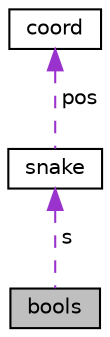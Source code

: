 digraph "bools"
{
  edge [fontname="Helvetica",fontsize="10",labelfontname="Helvetica",labelfontsize="10"];
  node [fontname="Helvetica",fontsize="10",shape=record];
  Node1 [label="bools",height=0.2,width=0.4,color="black", fillcolor="grey75", style="filled", fontcolor="black"];
  Node2 -> Node1 [dir="back",color="darkorchid3",fontsize="10",style="dashed",label=" s" ,fontname="Helvetica"];
  Node2 [label="snake",height=0.2,width=0.4,color="black", fillcolor="white", style="filled",URL="$structsnake.html",tooltip="Structure permettant de creer un serpent. "];
  Node3 -> Node2 [dir="back",color="darkorchid3",fontsize="10",style="dashed",label=" pos" ,fontname="Helvetica"];
  Node3 [label="coord",height=0.2,width=0.4,color="black", fillcolor="white", style="filled",URL="$structcoord.html",tooltip="Structure permettant de stocker les coordonnees d&#39;un point dans l&#39;espace. "];
}
